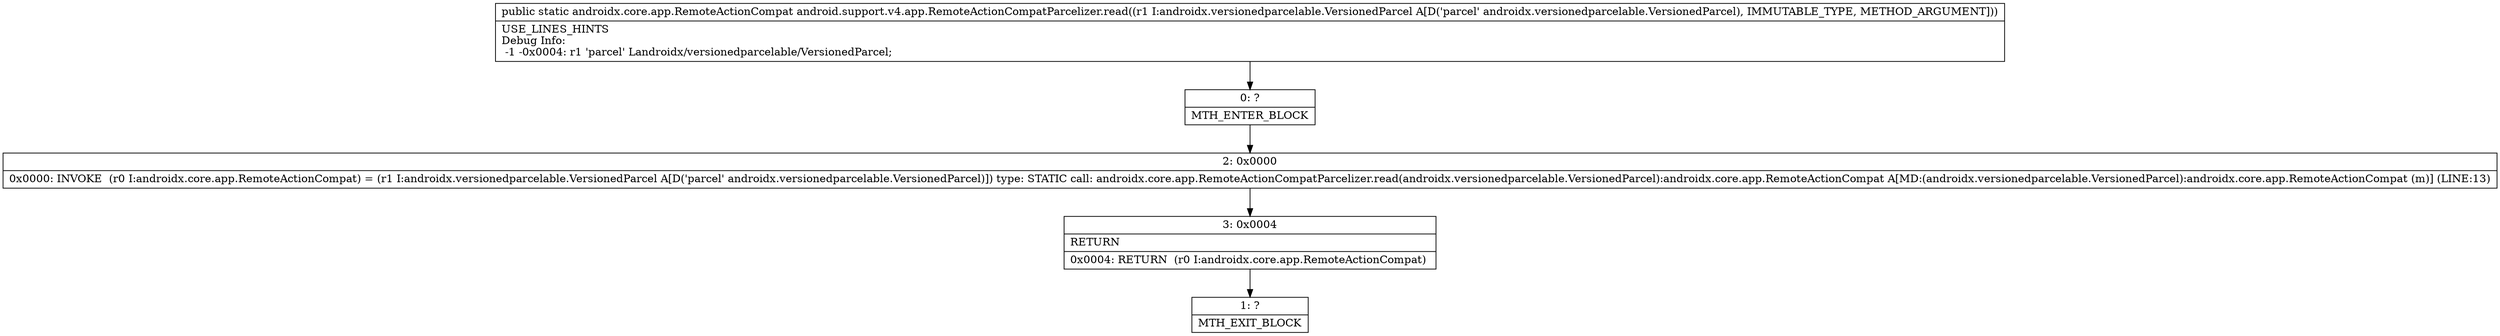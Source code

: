digraph "CFG forandroid.support.v4.app.RemoteActionCompatParcelizer.read(Landroidx\/versionedparcelable\/VersionedParcel;)Landroidx\/core\/app\/RemoteActionCompat;" {
Node_0 [shape=record,label="{0\:\ ?|MTH_ENTER_BLOCK\l}"];
Node_2 [shape=record,label="{2\:\ 0x0000|0x0000: INVOKE  (r0 I:androidx.core.app.RemoteActionCompat) = (r1 I:androidx.versionedparcelable.VersionedParcel A[D('parcel' androidx.versionedparcelable.VersionedParcel)]) type: STATIC call: androidx.core.app.RemoteActionCompatParcelizer.read(androidx.versionedparcelable.VersionedParcel):androidx.core.app.RemoteActionCompat A[MD:(androidx.versionedparcelable.VersionedParcel):androidx.core.app.RemoteActionCompat (m)] (LINE:13)\l}"];
Node_3 [shape=record,label="{3\:\ 0x0004|RETURN\l|0x0004: RETURN  (r0 I:androidx.core.app.RemoteActionCompat) \l}"];
Node_1 [shape=record,label="{1\:\ ?|MTH_EXIT_BLOCK\l}"];
MethodNode[shape=record,label="{public static androidx.core.app.RemoteActionCompat android.support.v4.app.RemoteActionCompatParcelizer.read((r1 I:androidx.versionedparcelable.VersionedParcel A[D('parcel' androidx.versionedparcelable.VersionedParcel), IMMUTABLE_TYPE, METHOD_ARGUMENT]))  | USE_LINES_HINTS\lDebug Info:\l  \-1 \-0x0004: r1 'parcel' Landroidx\/versionedparcelable\/VersionedParcel;\l}"];
MethodNode -> Node_0;Node_0 -> Node_2;
Node_2 -> Node_3;
Node_3 -> Node_1;
}

